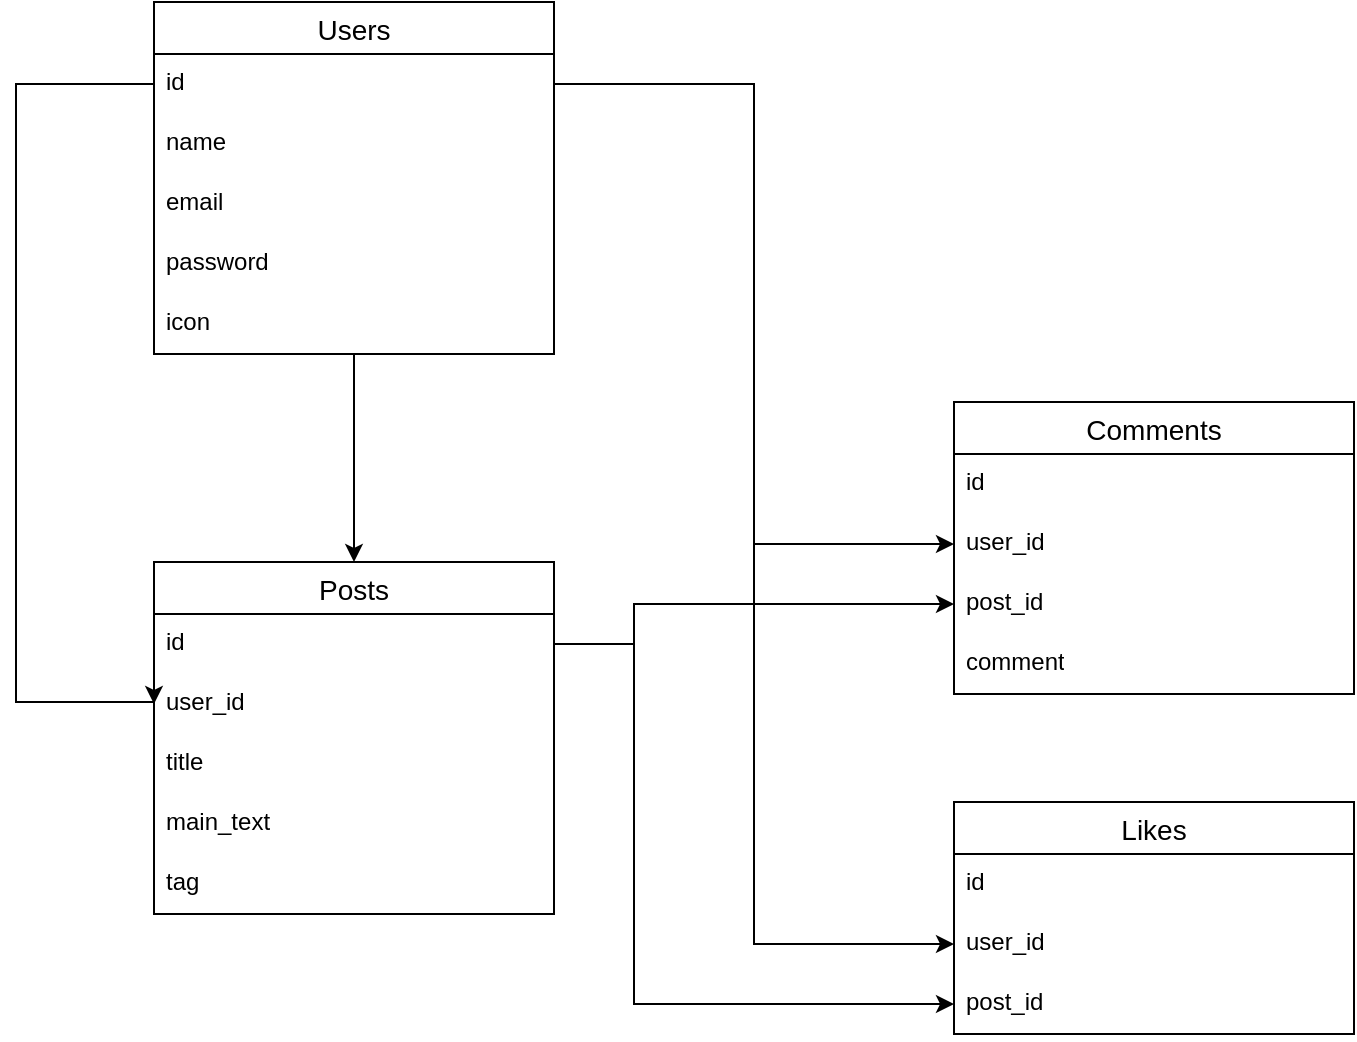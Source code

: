 <mxfile version="21.7.4" type="github">
  <diagram id="R2lEEEUBdFMjLlhIrx00" name="Page-1">
    <mxGraphModel dx="1224" dy="630" grid="1" gridSize="10" guides="1" tooltips="1" connect="1" arrows="1" fold="1" page="1" pageScale="1" pageWidth="850" pageHeight="1100" math="0" shadow="0" extFonts="Permanent Marker^https://fonts.googleapis.com/css?family=Permanent+Marker">
      <root>
        <mxCell id="0" />
        <mxCell id="1" parent="0" />
        <mxCell id="ZlEHmiI4AxzLksH61GDl-69" style="edgeStyle=orthogonalEdgeStyle;rounded=0;orthogonalLoop=1;jettySize=auto;html=1;entryX=0.5;entryY=0;entryDx=0;entryDy=0;" edge="1" parent="1" source="ZlEHmiI4AxzLksH61GDl-36" target="ZlEHmiI4AxzLksH61GDl-52">
          <mxGeometry relative="1" as="geometry" />
        </mxCell>
        <mxCell id="ZlEHmiI4AxzLksH61GDl-36" value="Users" style="swimlane;fontStyle=0;childLayout=stackLayout;horizontal=1;startSize=26;horizontalStack=0;resizeParent=1;resizeParentMax=0;resizeLast=0;collapsible=1;marginBottom=0;align=center;fontSize=14;" vertex="1" parent="1">
          <mxGeometry x="120" y="80" width="200" height="176" as="geometry" />
        </mxCell>
        <mxCell id="ZlEHmiI4AxzLksH61GDl-37" value="id&lt;br&gt;" style="text;strokeColor=none;fillColor=none;spacingLeft=4;spacingRight=4;overflow=hidden;rotatable=0;points=[[0,0.5],[1,0.5]];portConstraint=eastwest;fontSize=12;whiteSpace=wrap;html=1;" vertex="1" parent="ZlEHmiI4AxzLksH61GDl-36">
          <mxGeometry y="26" width="200" height="30" as="geometry" />
        </mxCell>
        <mxCell id="ZlEHmiI4AxzLksH61GDl-38" value="name&lt;br&gt;" style="text;strokeColor=none;fillColor=none;spacingLeft=4;spacingRight=4;overflow=hidden;rotatable=0;points=[[0,0.5],[1,0.5]];portConstraint=eastwest;fontSize=12;whiteSpace=wrap;html=1;" vertex="1" parent="ZlEHmiI4AxzLksH61GDl-36">
          <mxGeometry y="56" width="200" height="30" as="geometry" />
        </mxCell>
        <mxCell id="ZlEHmiI4AxzLksH61GDl-39" value="email&lt;br&gt;" style="text;strokeColor=none;fillColor=none;spacingLeft=4;spacingRight=4;overflow=hidden;rotatable=0;points=[[0,0.5],[1,0.5]];portConstraint=eastwest;fontSize=12;whiteSpace=wrap;html=1;" vertex="1" parent="ZlEHmiI4AxzLksH61GDl-36">
          <mxGeometry y="86" width="200" height="30" as="geometry" />
        </mxCell>
        <mxCell id="ZlEHmiI4AxzLksH61GDl-64" value="password&lt;br&gt;" style="text;strokeColor=none;fillColor=none;spacingLeft=4;spacingRight=4;overflow=hidden;rotatable=0;points=[[0,0.5],[1,0.5]];portConstraint=eastwest;fontSize=12;whiteSpace=wrap;html=1;" vertex="1" parent="ZlEHmiI4AxzLksH61GDl-36">
          <mxGeometry y="116" width="200" height="30" as="geometry" />
        </mxCell>
        <mxCell id="ZlEHmiI4AxzLksH61GDl-74" value="icon" style="text;strokeColor=none;fillColor=none;spacingLeft=4;spacingRight=4;overflow=hidden;rotatable=0;points=[[0,0.5],[1,0.5]];portConstraint=eastwest;fontSize=12;whiteSpace=wrap;html=1;" vertex="1" parent="ZlEHmiI4AxzLksH61GDl-36">
          <mxGeometry y="146" width="200" height="30" as="geometry" />
        </mxCell>
        <mxCell id="ZlEHmiI4AxzLksH61GDl-40" value="Likes" style="swimlane;fontStyle=0;childLayout=stackLayout;horizontal=1;startSize=26;horizontalStack=0;resizeParent=1;resizeParentMax=0;resizeLast=0;collapsible=1;marginBottom=0;align=center;fontSize=14;" vertex="1" parent="1">
          <mxGeometry x="520" y="480" width="200" height="116" as="geometry" />
        </mxCell>
        <mxCell id="ZlEHmiI4AxzLksH61GDl-41" value="id" style="text;strokeColor=none;fillColor=none;spacingLeft=4;spacingRight=4;overflow=hidden;rotatable=0;points=[[0,0.5],[1,0.5]];portConstraint=eastwest;fontSize=12;whiteSpace=wrap;html=1;" vertex="1" parent="ZlEHmiI4AxzLksH61GDl-40">
          <mxGeometry y="26" width="200" height="30" as="geometry" />
        </mxCell>
        <mxCell id="ZlEHmiI4AxzLksH61GDl-42" value="user_id" style="text;strokeColor=none;fillColor=none;spacingLeft=4;spacingRight=4;overflow=hidden;rotatable=0;points=[[0,0.5],[1,0.5]];portConstraint=eastwest;fontSize=12;whiteSpace=wrap;html=1;" vertex="1" parent="ZlEHmiI4AxzLksH61GDl-40">
          <mxGeometry y="56" width="200" height="30" as="geometry" />
        </mxCell>
        <mxCell id="ZlEHmiI4AxzLksH61GDl-43" value="post_id" style="text;strokeColor=none;fillColor=none;spacingLeft=4;spacingRight=4;overflow=hidden;rotatable=0;points=[[0,0.5],[1,0.5]];portConstraint=eastwest;fontSize=12;whiteSpace=wrap;html=1;" vertex="1" parent="ZlEHmiI4AxzLksH61GDl-40">
          <mxGeometry y="86" width="200" height="30" as="geometry" />
        </mxCell>
        <mxCell id="ZlEHmiI4AxzLksH61GDl-52" value="Posts" style="swimlane;fontStyle=0;childLayout=stackLayout;horizontal=1;startSize=26;horizontalStack=0;resizeParent=1;resizeParentMax=0;resizeLast=0;collapsible=1;marginBottom=0;align=center;fontSize=14;" vertex="1" parent="1">
          <mxGeometry x="120" y="360" width="200" height="176" as="geometry" />
        </mxCell>
        <mxCell id="ZlEHmiI4AxzLksH61GDl-53" value="id" style="text;strokeColor=none;fillColor=none;spacingLeft=4;spacingRight=4;overflow=hidden;rotatable=0;points=[[0,0.5],[1,0.5]];portConstraint=eastwest;fontSize=12;whiteSpace=wrap;html=1;" vertex="1" parent="ZlEHmiI4AxzLksH61GDl-52">
          <mxGeometry y="26" width="200" height="30" as="geometry" />
        </mxCell>
        <mxCell id="ZlEHmiI4AxzLksH61GDl-54" value="user_id&lt;br&gt;" style="text;strokeColor=none;fillColor=none;spacingLeft=4;spacingRight=4;overflow=hidden;rotatable=0;points=[[0,0.5],[1,0.5]];portConstraint=eastwest;fontSize=12;whiteSpace=wrap;html=1;" vertex="1" parent="ZlEHmiI4AxzLksH61GDl-52">
          <mxGeometry y="56" width="200" height="30" as="geometry" />
        </mxCell>
        <mxCell id="ZlEHmiI4AxzLksH61GDl-55" value="title" style="text;strokeColor=none;fillColor=none;spacingLeft=4;spacingRight=4;overflow=hidden;rotatable=0;points=[[0,0.5],[1,0.5]];portConstraint=eastwest;fontSize=12;whiteSpace=wrap;html=1;" vertex="1" parent="ZlEHmiI4AxzLksH61GDl-52">
          <mxGeometry y="86" width="200" height="30" as="geometry" />
        </mxCell>
        <mxCell id="ZlEHmiI4AxzLksH61GDl-67" value="main_text" style="text;strokeColor=none;fillColor=none;spacingLeft=4;spacingRight=4;overflow=hidden;rotatable=0;points=[[0,0.5],[1,0.5]];portConstraint=eastwest;fontSize=12;whiteSpace=wrap;html=1;" vertex="1" parent="ZlEHmiI4AxzLksH61GDl-52">
          <mxGeometry y="116" width="200" height="30" as="geometry" />
        </mxCell>
        <mxCell id="ZlEHmiI4AxzLksH61GDl-45" value="tag" style="text;strokeColor=none;fillColor=none;spacingLeft=4;spacingRight=4;overflow=hidden;rotatable=0;points=[[0,0.5],[1,0.5]];portConstraint=eastwest;fontSize=12;whiteSpace=wrap;html=1;" vertex="1" parent="ZlEHmiI4AxzLksH61GDl-52">
          <mxGeometry y="146" width="200" height="30" as="geometry" />
        </mxCell>
        <mxCell id="ZlEHmiI4AxzLksH61GDl-56" value="Comments" style="swimlane;fontStyle=0;childLayout=stackLayout;horizontal=1;startSize=26;horizontalStack=0;resizeParent=1;resizeParentMax=0;resizeLast=0;collapsible=1;marginBottom=0;align=center;fontSize=14;" vertex="1" parent="1">
          <mxGeometry x="520" y="280" width="200" height="146" as="geometry" />
        </mxCell>
        <mxCell id="ZlEHmiI4AxzLksH61GDl-57" value="id" style="text;strokeColor=none;fillColor=none;spacingLeft=4;spacingRight=4;overflow=hidden;rotatable=0;points=[[0,0.5],[1,0.5]];portConstraint=eastwest;fontSize=12;whiteSpace=wrap;html=1;" vertex="1" parent="ZlEHmiI4AxzLksH61GDl-56">
          <mxGeometry y="26" width="200" height="30" as="geometry" />
        </mxCell>
        <mxCell id="ZlEHmiI4AxzLksH61GDl-58" value="user_id&lt;br&gt;" style="text;strokeColor=none;fillColor=none;spacingLeft=4;spacingRight=4;overflow=hidden;rotatable=0;points=[[0,0.5],[1,0.5]];portConstraint=eastwest;fontSize=12;whiteSpace=wrap;html=1;" vertex="1" parent="ZlEHmiI4AxzLksH61GDl-56">
          <mxGeometry y="56" width="200" height="30" as="geometry" />
        </mxCell>
        <mxCell id="ZlEHmiI4AxzLksH61GDl-59" value="post_id" style="text;strokeColor=none;fillColor=none;spacingLeft=4;spacingRight=4;overflow=hidden;rotatable=0;points=[[0,0.5],[1,0.5]];portConstraint=eastwest;fontSize=12;whiteSpace=wrap;html=1;" vertex="1" parent="ZlEHmiI4AxzLksH61GDl-56">
          <mxGeometry y="86" width="200" height="30" as="geometry" />
        </mxCell>
        <mxCell id="ZlEHmiI4AxzLksH61GDl-66" value="comment&lt;br&gt;" style="text;strokeColor=none;fillColor=none;spacingLeft=4;spacingRight=4;overflow=hidden;rotatable=0;points=[[0,0.5],[1,0.5]];portConstraint=eastwest;fontSize=12;whiteSpace=wrap;html=1;" vertex="1" parent="ZlEHmiI4AxzLksH61GDl-56">
          <mxGeometry y="116" width="200" height="30" as="geometry" />
        </mxCell>
        <mxCell id="ZlEHmiI4AxzLksH61GDl-70" style="edgeStyle=orthogonalEdgeStyle;rounded=0;orthogonalLoop=1;jettySize=auto;html=1;entryX=0;entryY=0.5;entryDx=0;entryDy=0;" edge="1" parent="1" source="ZlEHmiI4AxzLksH61GDl-37" target="ZlEHmiI4AxzLksH61GDl-54">
          <mxGeometry relative="1" as="geometry">
            <mxPoint x="50" y="450" as="targetPoint" />
            <Array as="points">
              <mxPoint x="51" y="121" />
              <mxPoint x="51" y="430" />
            </Array>
          </mxGeometry>
        </mxCell>
        <mxCell id="ZlEHmiI4AxzLksH61GDl-71" style="edgeStyle=orthogonalEdgeStyle;rounded=0;orthogonalLoop=1;jettySize=auto;html=1;exitX=1;exitY=0.5;exitDx=0;exitDy=0;entryX=0;entryY=0.5;entryDx=0;entryDy=0;" edge="1" parent="1" source="ZlEHmiI4AxzLksH61GDl-37" target="ZlEHmiI4AxzLksH61GDl-58">
          <mxGeometry relative="1" as="geometry">
            <mxPoint x="480" y="350" as="targetPoint" />
          </mxGeometry>
        </mxCell>
        <mxCell id="ZlEHmiI4AxzLksH61GDl-72" style="edgeStyle=orthogonalEdgeStyle;rounded=0;orthogonalLoop=1;jettySize=auto;html=1;exitX=1;exitY=0.5;exitDx=0;exitDy=0;entryX=0;entryY=0.5;entryDx=0;entryDy=0;" edge="1" parent="1" source="ZlEHmiI4AxzLksH61GDl-37" target="ZlEHmiI4AxzLksH61GDl-42">
          <mxGeometry relative="1" as="geometry" />
        </mxCell>
        <mxCell id="ZlEHmiI4AxzLksH61GDl-73" style="edgeStyle=orthogonalEdgeStyle;rounded=0;orthogonalLoop=1;jettySize=auto;html=1;exitX=1;exitY=0.5;exitDx=0;exitDy=0;entryX=0;entryY=0.5;entryDx=0;entryDy=0;" edge="1" parent="1" source="ZlEHmiI4AxzLksH61GDl-53" target="ZlEHmiI4AxzLksH61GDl-43">
          <mxGeometry relative="1" as="geometry">
            <Array as="points">
              <mxPoint x="360" y="401" />
              <mxPoint x="360" y="581" />
            </Array>
          </mxGeometry>
        </mxCell>
        <mxCell id="ZlEHmiI4AxzLksH61GDl-77" style="edgeStyle=orthogonalEdgeStyle;rounded=0;orthogonalLoop=1;jettySize=auto;html=1;exitX=1;exitY=0.5;exitDx=0;exitDy=0;entryX=0;entryY=0.5;entryDx=0;entryDy=0;" edge="1" parent="1" source="ZlEHmiI4AxzLksH61GDl-53" target="ZlEHmiI4AxzLksH61GDl-59">
          <mxGeometry relative="1" as="geometry">
            <Array as="points">
              <mxPoint x="360" y="401" />
              <mxPoint x="360" y="381" />
            </Array>
          </mxGeometry>
        </mxCell>
      </root>
    </mxGraphModel>
  </diagram>
</mxfile>
